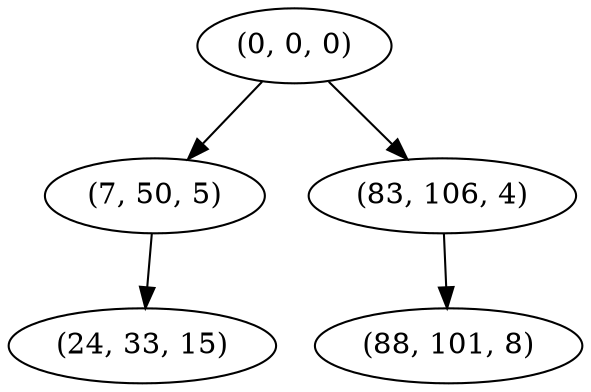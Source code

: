 digraph tree {
    "(0, 0, 0)";
    "(7, 50, 5)";
    "(24, 33, 15)";
    "(83, 106, 4)";
    "(88, 101, 8)";
    "(0, 0, 0)" -> "(7, 50, 5)";
    "(0, 0, 0)" -> "(83, 106, 4)";
    "(7, 50, 5)" -> "(24, 33, 15)";
    "(83, 106, 4)" -> "(88, 101, 8)";
}
